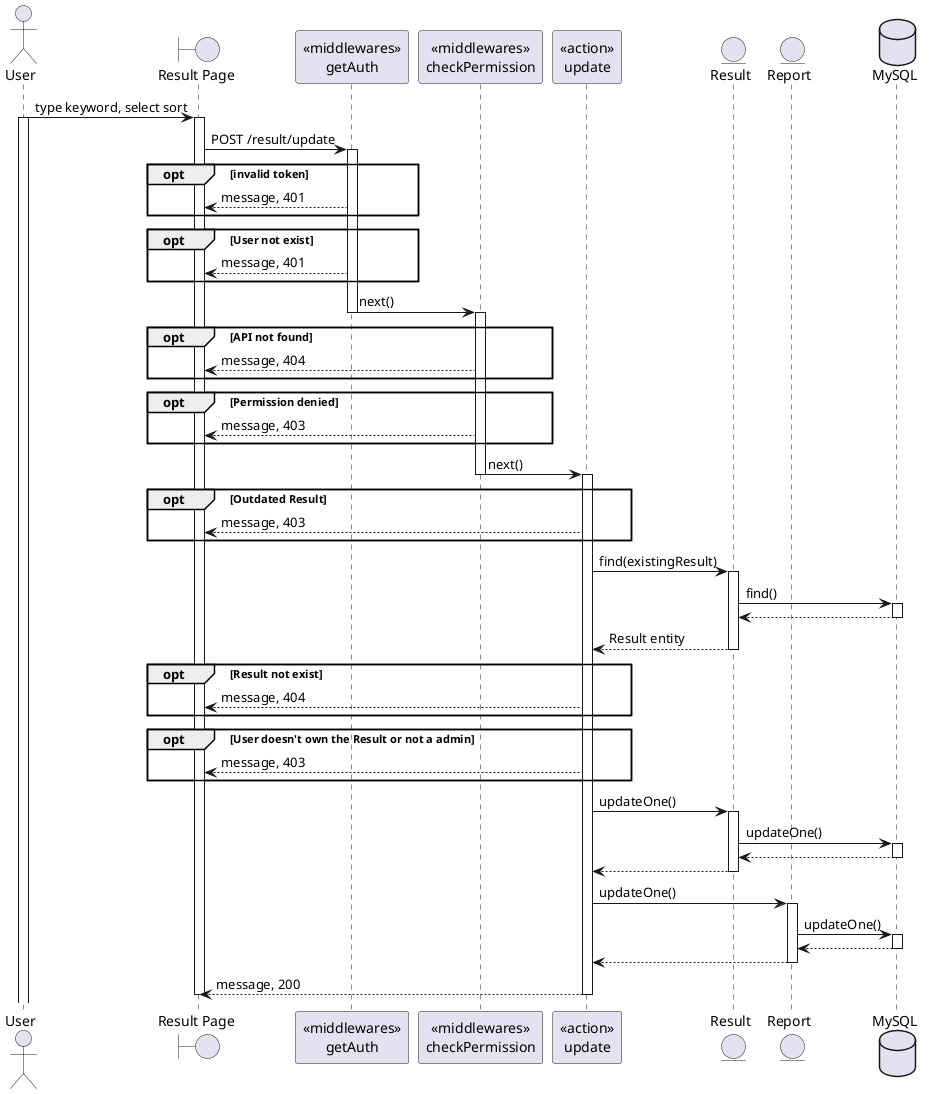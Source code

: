 @startuml
actor User
boundary "Result Page" as Client
participant "<<middlewares>>\ngetAuth" as mid1
participant "<<middlewares>>\ncheckPermission" as mid2
participant "<<action>>\nupdate" as Controller
entity "Result" as Model1
entity "Report" as Model2
database "MySQL" as DB

User -> Client: type keyword, select sort
activate User
activate Client
Client -> mid1: POST /result/update
activate mid1
opt invalid token
    mid1 --> Client: message, 401
end
opt User not exist
    mid1 --> Client: message, 401
end
mid1 -> mid2: next()
deactivate mid1
activate mid2
opt API not found
    mid2 --> Client: message, 404
end
opt Permission denied
    mid2 --> Client: message, 403
end
mid2 -> Controller: next()
deactivate mid2
activate Controller
opt Outdated Result
Controller --> Client: message, 403
end
Controller -> Model1: find(existingResult)
activate Model1
Model1 -> DB: find()
activate DB
DB --> Model1
deactivate DB
Model1 --> Controller: Result entity
deactivate Model1
opt Result not exist
    Controller --> Client: message, 404
end
opt User doesn't own the Result or not a admin
    Controller --> Client: message, 403
end
Controller -> Model1: updateOne()
activate Model1
Model1 -> DB: updateOne()
activate DB
DB --> Model1
deactivate DB
Model1 --> Controller
deactivate Model1
Controller -> Model2: updateOne()
activate Model2
Model2 -> DB: updateOne()
activate DB
DB --> Model2
deactivate DB
Model2 --> Controller
deactivate Model2
Controller --> Client: message, 200
deactivate Controller







deactivate Client

@enduml
